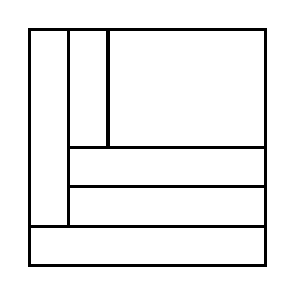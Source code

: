 \begin{tikzpicture}[very thick, scale=.5]
    \draw (0,1) rectangle (1,6);
    \draw (1,3) rectangle (2,6);
    \draw (2,3) rectangle (6,6);
    \draw (1,2) rectangle (6,3);
    \draw (1,1) rectangle (6,2);
    \draw (0,0) rectangle (6,1);
\end{tikzpicture}
